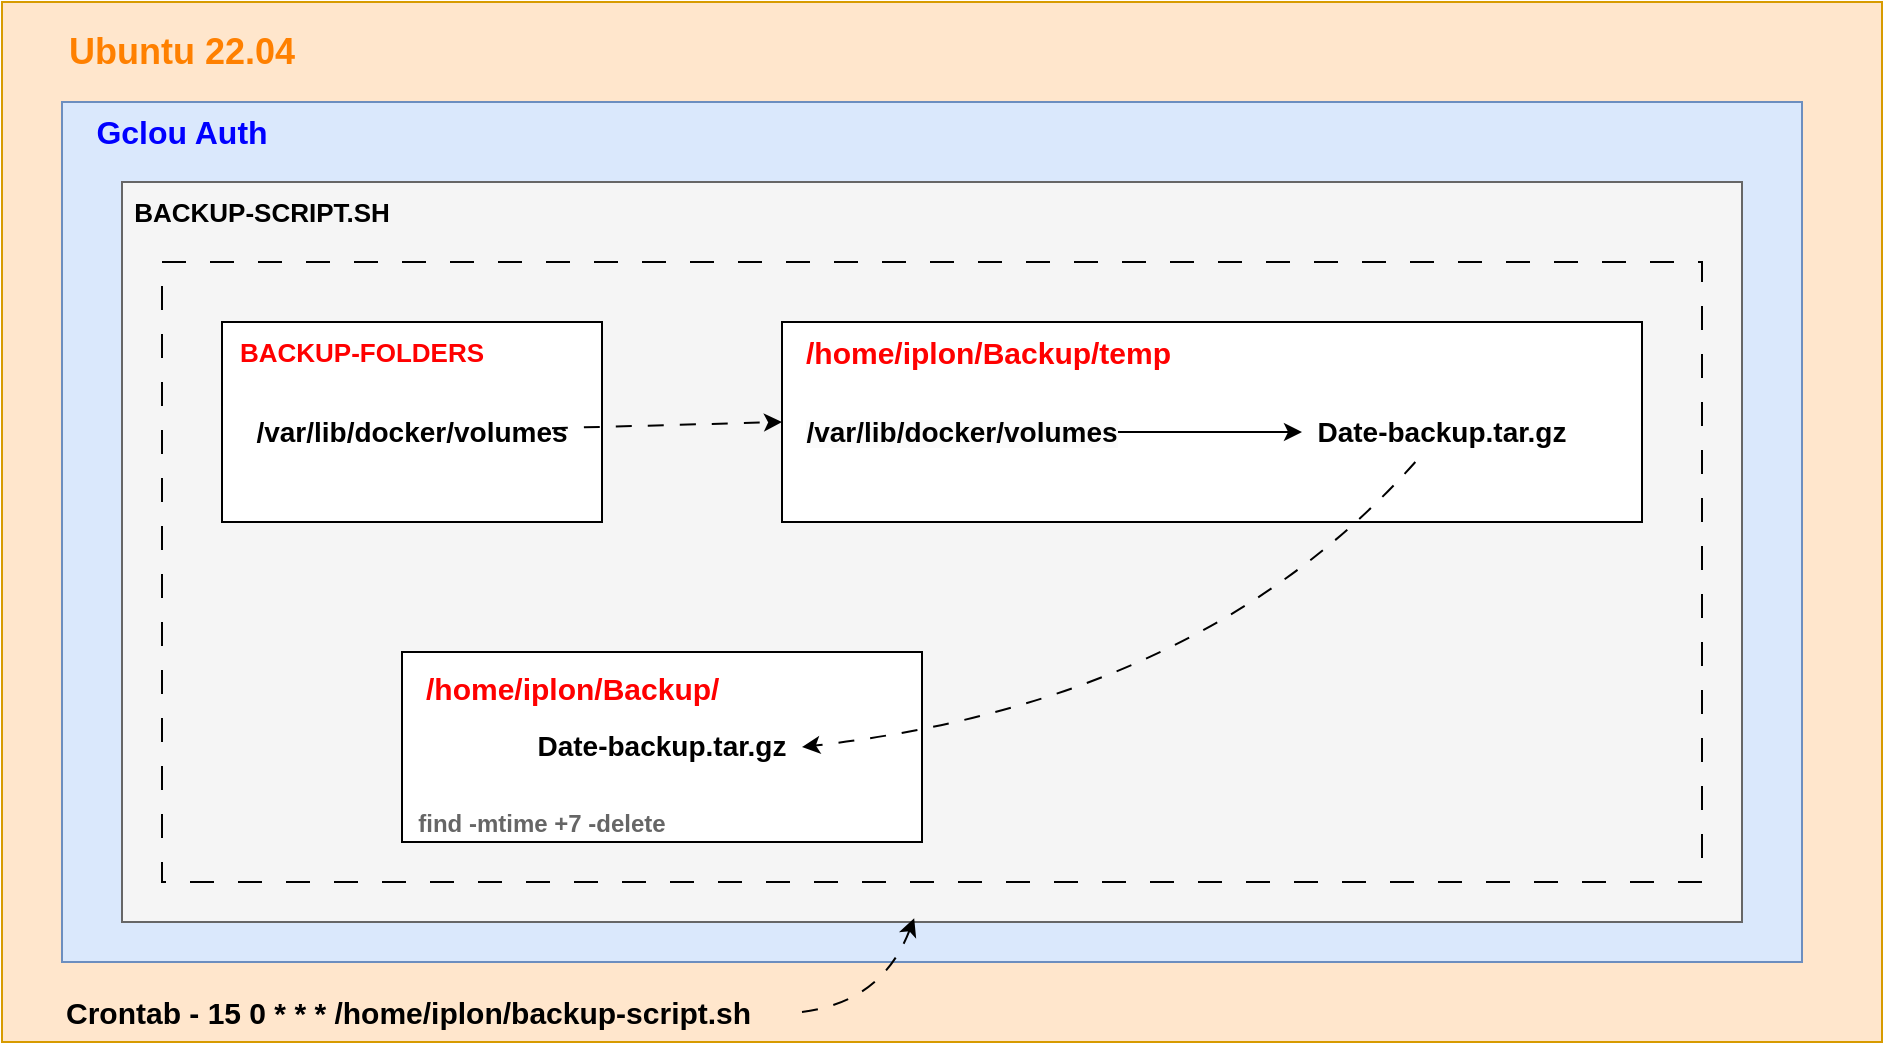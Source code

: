 <mxfile version="21.7.0" type="github">
  <diagram name="Page-1" id="9AsOzyfTxAAt59TYpuIn">
    <mxGraphModel dx="1434" dy="811" grid="1" gridSize="10" guides="1" tooltips="1" connect="1" arrows="1" fold="1" page="1" pageScale="1" pageWidth="827" pageHeight="1169" math="0" shadow="0">
      <root>
        <mxCell id="0" />
        <mxCell id="1" parent="0" />
        <mxCell id="MmiJt0va4LWQRkHMWDSl-2" value="" style="rounded=0;whiteSpace=wrap;html=1;fillColor=#ffe6cc;strokeColor=#d79b00;" parent="1" vertex="1">
          <mxGeometry x="100" y="220" width="940" height="520" as="geometry" />
        </mxCell>
        <mxCell id="MmiJt0va4LWQRkHMWDSl-3" value="" style="rounded=0;whiteSpace=wrap;html=1;fillColor=#dae8fc;strokeColor=#6c8ebf;" parent="1" vertex="1">
          <mxGeometry x="130" y="270" width="870" height="430" as="geometry" />
        </mxCell>
        <mxCell id="MmiJt0va4LWQRkHMWDSl-5" value="&lt;b&gt;&lt;font color=&quot;#ff8000&quot; style=&quot;font-size: 18px;&quot;&gt;Ubuntu 22.04&lt;/font&gt;&lt;/b&gt;" style="text;html=1;strokeColor=none;fillColor=none;align=center;verticalAlign=middle;whiteSpace=wrap;rounded=0;" parent="1" vertex="1">
          <mxGeometry x="110" y="230" width="160" height="30" as="geometry" />
        </mxCell>
        <mxCell id="MmiJt0va4LWQRkHMWDSl-6" value="" style="rounded=0;whiteSpace=wrap;html=1;fillColor=#f5f5f5;strokeColor=#666666;fontColor=#333333;" parent="1" vertex="1">
          <mxGeometry x="160" y="310" width="810" height="370" as="geometry" />
        </mxCell>
        <mxCell id="MmiJt0va4LWQRkHMWDSl-7" value="&lt;b&gt;&lt;font color=&quot;#0000ff&quot; style=&quot;font-size: 16px;&quot;&gt;Gclou Auth&lt;/font&gt;&lt;/b&gt;" style="text;html=1;strokeColor=none;fillColor=none;align=center;verticalAlign=middle;whiteSpace=wrap;rounded=0;" parent="1" vertex="1">
          <mxGeometry x="130" y="270" width="120" height="30" as="geometry" />
        </mxCell>
        <mxCell id="MmiJt0va4LWQRkHMWDSl-8" value="" style="rounded=0;whiteSpace=wrap;html=1;dashed=1;dashPattern=12 12;fillColor=none;" parent="1" vertex="1">
          <mxGeometry x="180" y="350" width="770" height="310" as="geometry" />
        </mxCell>
        <mxCell id="MmiJt0va4LWQRkHMWDSl-9" value="&lt;b&gt;&lt;font style=&quot;font-size: 13px;&quot;&gt;BACKUP-SCRIPT.SH&lt;/font&gt;&lt;/b&gt;" style="text;html=1;strokeColor=none;fillColor=none;align=center;verticalAlign=middle;whiteSpace=wrap;rounded=0;" parent="1" vertex="1">
          <mxGeometry x="160" y="310" width="140" height="30" as="geometry" />
        </mxCell>
        <mxCell id="WtYuY4UgmzVssFFDPIEh-1" value="" style="rounded=0;whiteSpace=wrap;html=1;fillColor=default;" vertex="1" parent="1">
          <mxGeometry x="210" y="380" width="190" height="100" as="geometry" />
        </mxCell>
        <mxCell id="WtYuY4UgmzVssFFDPIEh-2" value="&lt;b&gt;&lt;font color=&quot;#ff0000&quot; style=&quot;font-size: 13px;&quot;&gt;BACKUP-FOLDERS&lt;/font&gt;&lt;/b&gt;" style="text;html=1;strokeColor=none;fillColor=none;align=center;verticalAlign=middle;whiteSpace=wrap;rounded=0;" vertex="1" parent="1">
          <mxGeometry x="210" y="380" width="140" height="30" as="geometry" />
        </mxCell>
        <mxCell id="WtYuY4UgmzVssFFDPIEh-3" value="&lt;b&gt;&lt;font style=&quot;font-size: 14px;&quot;&gt;/var/lib/docker/volumes&lt;/font&gt;&lt;/b&gt;" style="text;html=1;strokeColor=none;fillColor=none;align=center;verticalAlign=middle;whiteSpace=wrap;rounded=0;" vertex="1" parent="1">
          <mxGeometry x="235" y="420" width="140" height="30" as="geometry" />
        </mxCell>
        <mxCell id="WtYuY4UgmzVssFFDPIEh-4" value="" style="rounded=0;whiteSpace=wrap;html=1;fillColor=default;" vertex="1" parent="1">
          <mxGeometry x="490" y="380" width="430" height="100" as="geometry" />
        </mxCell>
        <mxCell id="WtYuY4UgmzVssFFDPIEh-6" value="&lt;b&gt;&lt;font color=&quot;#ff0000&quot; style=&quot;font-size: 15px;&quot;&gt;/home/iplon/Backup/temp&lt;/font&gt;&lt;/b&gt;" style="text;html=1;strokeColor=none;fillColor=none;align=left;verticalAlign=middle;whiteSpace=wrap;rounded=0;" vertex="1" parent="1">
          <mxGeometry x="500" y="380" width="230" height="30" as="geometry" />
        </mxCell>
        <mxCell id="WtYuY4UgmzVssFFDPIEh-9" style="edgeStyle=orthogonalEdgeStyle;rounded=0;orthogonalLoop=1;jettySize=auto;html=1;" edge="1" parent="1" source="WtYuY4UgmzVssFFDPIEh-7" target="WtYuY4UgmzVssFFDPIEh-8">
          <mxGeometry relative="1" as="geometry" />
        </mxCell>
        <mxCell id="WtYuY4UgmzVssFFDPIEh-7" value="&lt;b style=&quot;border-color: var(--border-color); color: rgb(0, 0, 0); font-family: Helvetica; font-size: 12px; font-style: normal; font-variant-ligatures: normal; font-variant-caps: normal; letter-spacing: normal; orphans: 2; text-align: center; text-indent: 0px; text-transform: none; widows: 2; word-spacing: 0px; -webkit-text-stroke-width: 0px; background-color: rgb(251, 251, 251); text-decoration-thickness: initial; text-decoration-style: initial; text-decoration-color: initial;&quot;&gt;&lt;font style=&quot;border-color: var(--border-color); font-size: 14px;&quot;&gt;/var/lib/docker/volumes&lt;/font&gt;&lt;/b&gt;" style="text;html=1;strokeColor=none;fillColor=none;align=center;verticalAlign=middle;whiteSpace=wrap;rounded=0;" vertex="1" parent="1">
          <mxGeometry x="510" y="420" width="140" height="30" as="geometry" />
        </mxCell>
        <mxCell id="WtYuY4UgmzVssFFDPIEh-8" value="&lt;span style=&quot;font-size: 14px;&quot;&gt;&lt;b&gt;Date-backup.tar.gz&lt;/b&gt;&lt;/span&gt;" style="text;html=1;strokeColor=none;fillColor=none;align=center;verticalAlign=middle;whiteSpace=wrap;rounded=0;" vertex="1" parent="1">
          <mxGeometry x="750" y="420" width="140" height="30" as="geometry" />
        </mxCell>
        <mxCell id="WtYuY4UgmzVssFFDPIEh-13" value="" style="group" vertex="1" connectable="0" parent="1">
          <mxGeometry x="300" y="545" width="260" height="95" as="geometry" />
        </mxCell>
        <mxCell id="WtYuY4UgmzVssFFDPIEh-10" value="" style="rounded=0;whiteSpace=wrap;html=1;" vertex="1" parent="WtYuY4UgmzVssFFDPIEh-13">
          <mxGeometry width="260" height="95" as="geometry" />
        </mxCell>
        <mxCell id="WtYuY4UgmzVssFFDPIEh-11" value="&lt;b&gt;&lt;font color=&quot;#ff0000&quot; style=&quot;font-size: 15px;&quot;&gt;/home/iplon/Backup/&lt;/font&gt;&lt;/b&gt;" style="text;html=1;strokeColor=none;fillColor=none;align=left;verticalAlign=middle;whiteSpace=wrap;rounded=0;" vertex="1" parent="WtYuY4UgmzVssFFDPIEh-13">
          <mxGeometry x="10" width="230" height="35.625" as="geometry" />
        </mxCell>
        <mxCell id="WtYuY4UgmzVssFFDPIEh-12" value="&lt;span style=&quot;font-size: 14px;&quot;&gt;&lt;b&gt;Date-backup.tar.gz&lt;/b&gt;&lt;/span&gt;" style="text;html=1;strokeColor=none;fillColor=none;align=center;verticalAlign=middle;whiteSpace=wrap;rounded=0;" vertex="1" parent="WtYuY4UgmzVssFFDPIEh-13">
          <mxGeometry x="60" y="29.685" width="140" height="35.625" as="geometry" />
        </mxCell>
        <mxCell id="WtYuY4UgmzVssFFDPIEh-24" value="&lt;b&gt;&lt;font color=&quot;#666666&quot;&gt;find -mtime +7 -delete&lt;/font&gt;&lt;/b&gt;" style="text;html=1;strokeColor=none;fillColor=none;align=center;verticalAlign=bottom;whiteSpace=wrap;rounded=0;" vertex="1" parent="WtYuY4UgmzVssFFDPIEh-13">
          <mxGeometry y="59.375" width="140" height="35.625" as="geometry" />
        </mxCell>
        <mxCell id="WtYuY4UgmzVssFFDPIEh-14" value="" style="curved=1;endArrow=classic;html=1;rounded=0;entryX=1;entryY=0.5;entryDx=0;entryDy=0;dashed=1;dashPattern=8 8;" edge="1" parent="1" source="WtYuY4UgmzVssFFDPIEh-8" target="WtYuY4UgmzVssFFDPIEh-12">
          <mxGeometry width="50" height="50" relative="1" as="geometry">
            <mxPoint x="820" y="500" as="sourcePoint" />
            <mxPoint x="820" y="520.711" as="targetPoint" />
            <Array as="points">
              <mxPoint x="700" y="570" />
            </Array>
          </mxGeometry>
        </mxCell>
        <mxCell id="WtYuY4UgmzVssFFDPIEh-15" value="" style="curved=1;endArrow=classic;html=1;rounded=0;dashed=1;dashPattern=8 8;entryX=0;entryY=0.5;entryDx=0;entryDy=0;" edge="1" parent="1" source="WtYuY4UgmzVssFFDPIEh-3" target="WtYuY4UgmzVssFFDPIEh-4">
          <mxGeometry width="50" height="50" relative="1" as="geometry">
            <mxPoint x="375" y="485" as="sourcePoint" />
            <mxPoint x="500" y="435" as="targetPoint" />
          </mxGeometry>
        </mxCell>
        <mxCell id="WtYuY4UgmzVssFFDPIEh-19" value="&lt;b&gt;&lt;font style=&quot;font-size: 15px;&quot;&gt;Crontab - 15 0 * * * /home/iplon/backup-script.sh&lt;/font&gt;&lt;/b&gt;" style="text;html=1;strokeColor=none;fillColor=none;align=left;verticalAlign=middle;whiteSpace=wrap;rounded=0;" vertex="1" parent="1">
          <mxGeometry x="130" y="710" width="370" height="30" as="geometry" />
        </mxCell>
        <mxCell id="WtYuY4UgmzVssFFDPIEh-23" value="" style="curved=1;endArrow=classic;html=1;rounded=0;entryX=0.489;entryY=0.995;entryDx=0;entryDy=0;entryPerimeter=0;exitX=1;exitY=0.5;exitDx=0;exitDy=0;dashed=1;dashPattern=8 8;" edge="1" parent="1" source="WtYuY4UgmzVssFFDPIEh-19" target="MmiJt0va4LWQRkHMWDSl-6">
          <mxGeometry width="50" height="50" relative="1" as="geometry">
            <mxPoint x="59.289" y="775" as="sourcePoint" />
            <mxPoint x="59.289" y="725" as="targetPoint" />
            <Array as="points">
              <mxPoint x="540" y="720" />
            </Array>
          </mxGeometry>
        </mxCell>
      </root>
    </mxGraphModel>
  </diagram>
</mxfile>
